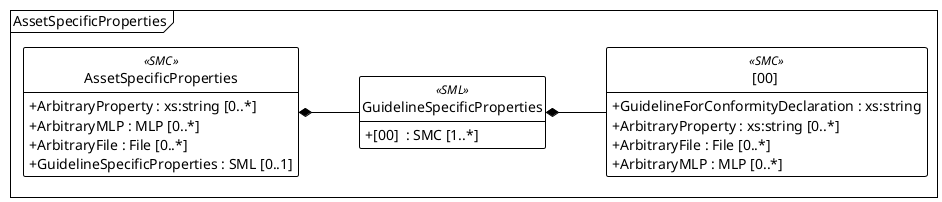 @startuml
!theme plain
left to right direction
hide class circle
hide class methods
skinparam classAttributeIconSize 0
' skinparam linetype polyline
skinparam linetype ortho

mainframe  AssetSpecificProperties

class "AssetSpecificProperties" as ID00000001 <<SMC>> {
  +ArbitraryProperty : xs:string [0..*]
  +ArbitraryMLP : MLP [0..*]
  +ArbitraryFile : File [0..*]
  +GuidelineSpecificProperties : SML [0..1]
}

class "GuidelineSpecificProperties" as ID00000002 <<SML>> {
  +[00]  : SMC [1..*]
}

class "[00] " as ID00000003 <<SMC>> {
  +GuidelineForConformityDeclaration : xs:string
  +ArbitraryProperty : xs:string [0..*]
  +ArbitraryFile : File [0..*]
  +ArbitraryMLP : MLP [0..*]
}

ID00000002 *--  ID00000003 : ""
ID00000001 *--  ID00000002 : ""
@enduml
